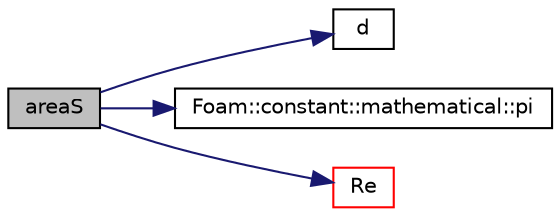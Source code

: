 digraph "areaS"
{
  bgcolor="transparent";
  edge [fontname="Helvetica",fontsize="10",labelfontname="Helvetica",labelfontsize="10"];
  node [fontname="Helvetica",fontsize="10",shape=record];
  rankdir="LR";
  Node202 [label="areaS",height=0.2,width=0.4,color="black", fillcolor="grey75", style="filled", fontcolor="black"];
  Node202 -> Node203 [color="midnightblue",fontsize="10",style="solid",fontname="Helvetica"];
  Node203 [label="d",height=0.2,width=0.4,color="black",URL="$a25005.html#a4021481c538e4f3a8507462ec520c077",tooltip="Return const access to diameter. "];
  Node202 -> Node204 [color="midnightblue",fontsize="10",style="solid",fontname="Helvetica"];
  Node204 [label="Foam::constant::mathematical::pi",height=0.2,width=0.4,color="black",URL="$a21892.html#a731b8788a4c01586c35266c7ca4fed04"];
  Node202 -> Node205 [color="midnightblue",fontsize="10",style="solid",fontname="Helvetica"];
  Node205 [label="Re",height=0.2,width=0.4,color="red",URL="$a25005.html#a925550cfc9f513ba083932191832bea5",tooltip="Reynolds number. "];
}
